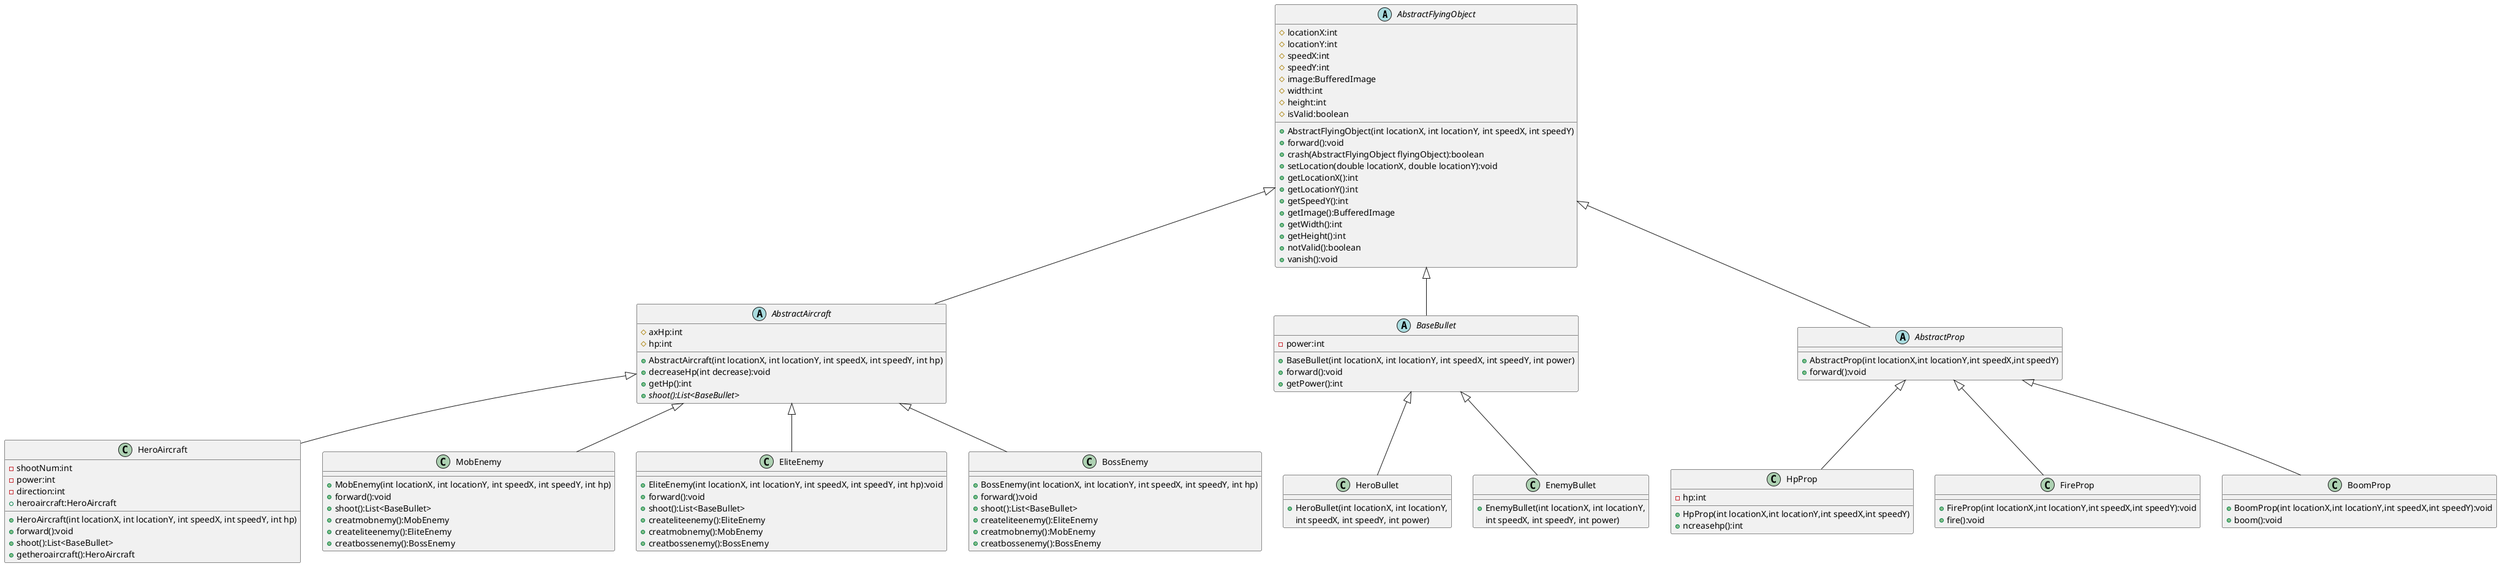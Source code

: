 @startuml
'https://plantuml.com/class-diagram

abstract class AbstractFlyingObject
{
    # locationX:int
    # locationY:int
    # speedX:int
    # speedY:int
    # image:BufferedImage
    # width:int
    # height:int
    # isValid:boolean

    + AbstractFlyingObject(int locationX, int locationY, int speedX, int speedY)
    + forward():void
    + crash(AbstractFlyingObject flyingObject):boolean
    + setLocation(double locationX, double locationY):void
    + getLocationX():int
    + getLocationY():int
    + getSpeedY():int
    + getImage():BufferedImage
    + getWidth():int
    + getHeight():int
    + notValid():boolean
    + vanish():void
}
abstract class AbstractAircraft
{
	# axHp:int
    # hp:int
    + AbstractAircraft(int locationX, int locationY, int speedX, int speedY, int hp)
    + decreaseHp(int decrease):void
    + getHp():int
    + {abstract} shoot():List<BaseBullet>
 }

abstract class BaseBullet
{
    - power:int
    + BaseBullet(int locationX, int locationY, int speedX, int speedY, int power)
    + forward():void
	+ getPower():int
}

abstract class AbstractProp
{
    + AbstractProp(int locationX,int locationY,int speedX,int speedY)
    + forward():void
}

AbstractFlyingObject <|-- AbstractAircraft
AbstractFlyingObject <|-- BaseBullet
AbstractFlyingObject <|-- AbstractProp

AbstractAircraft <|-- HeroAircraft
AbstractAircraft <|-- MobEnemy
AbstractAircraft <|-- EliteEnemy
AbstractAircraft <|-- BossEnemy


BaseBullet <|-- HeroBullet
BaseBullet <|-- EnemyBullet

AbstractProp <|-- HpProp
AbstractProp <|-- FireProp
AbstractProp <|-- BoomProp

class HeroAircraft {
    - shootNum:int
    - power:int
    - direction:int
    + heroaircraft:HeroAircraft
    + HeroAircraft(int locationX, int locationY, int speedX, int speedY, int hp)
    + forward():void
    + shoot():List<BaseBullet>
    + getheroaircraft():HeroAircraft
}

class MobEnemy {
    + MobEnemy(int locationX, int locationY, int speedX, int speedY, int hp)
    + forward():void
    + shoot():List<BaseBullet>
    + creatmobnemy():MobEnemy
    + createliteenemy():EliteEnemy
    + creatbossenemy():BossEnemy
}

class EliteEnemy {
    + EliteEnemy(int locationX, int locationY, int speedX, int speedY, int hp):void
    + forward():void
    + shoot():List<BaseBullet>
    + createliteenemy():EliteEnemy
    + creatmobnemy():MobEnemy
    + creatbossenemy():BossEnemy
}

class BossEnemy{
    + BossEnemy(int locationX, int locationY, int speedX, int speedY, int hp)
    + forward():void
    + shoot():List<BaseBullet>
    + createliteenemy():EliteEnemy
    + creatmobnemy():MobEnemy
    + creatbossenemy():BossEnemy
}

class HeroBullet {
    + HeroBullet(int locationX, int locationY,
     int speedX, int speedY, int power)
}

class EnemyBullet {
    + EnemyBullet(int locationX, int locationY,
     int speedX, int speedY, int power)
}

class HpProp{
    - hp:int
    + HpProp(int locationX,int locationY,int speedX,int speedY)
    + ncreasehp():int
}

class FireProp{
    + FireProp(int locationX,int locationY,int speedX,int speedY):void
    + fire():void
}

class BoomProp{
    + BoomProp(int locationX,int locationY,int speedX,int speedY):void
    + boom():void
}


@enduml